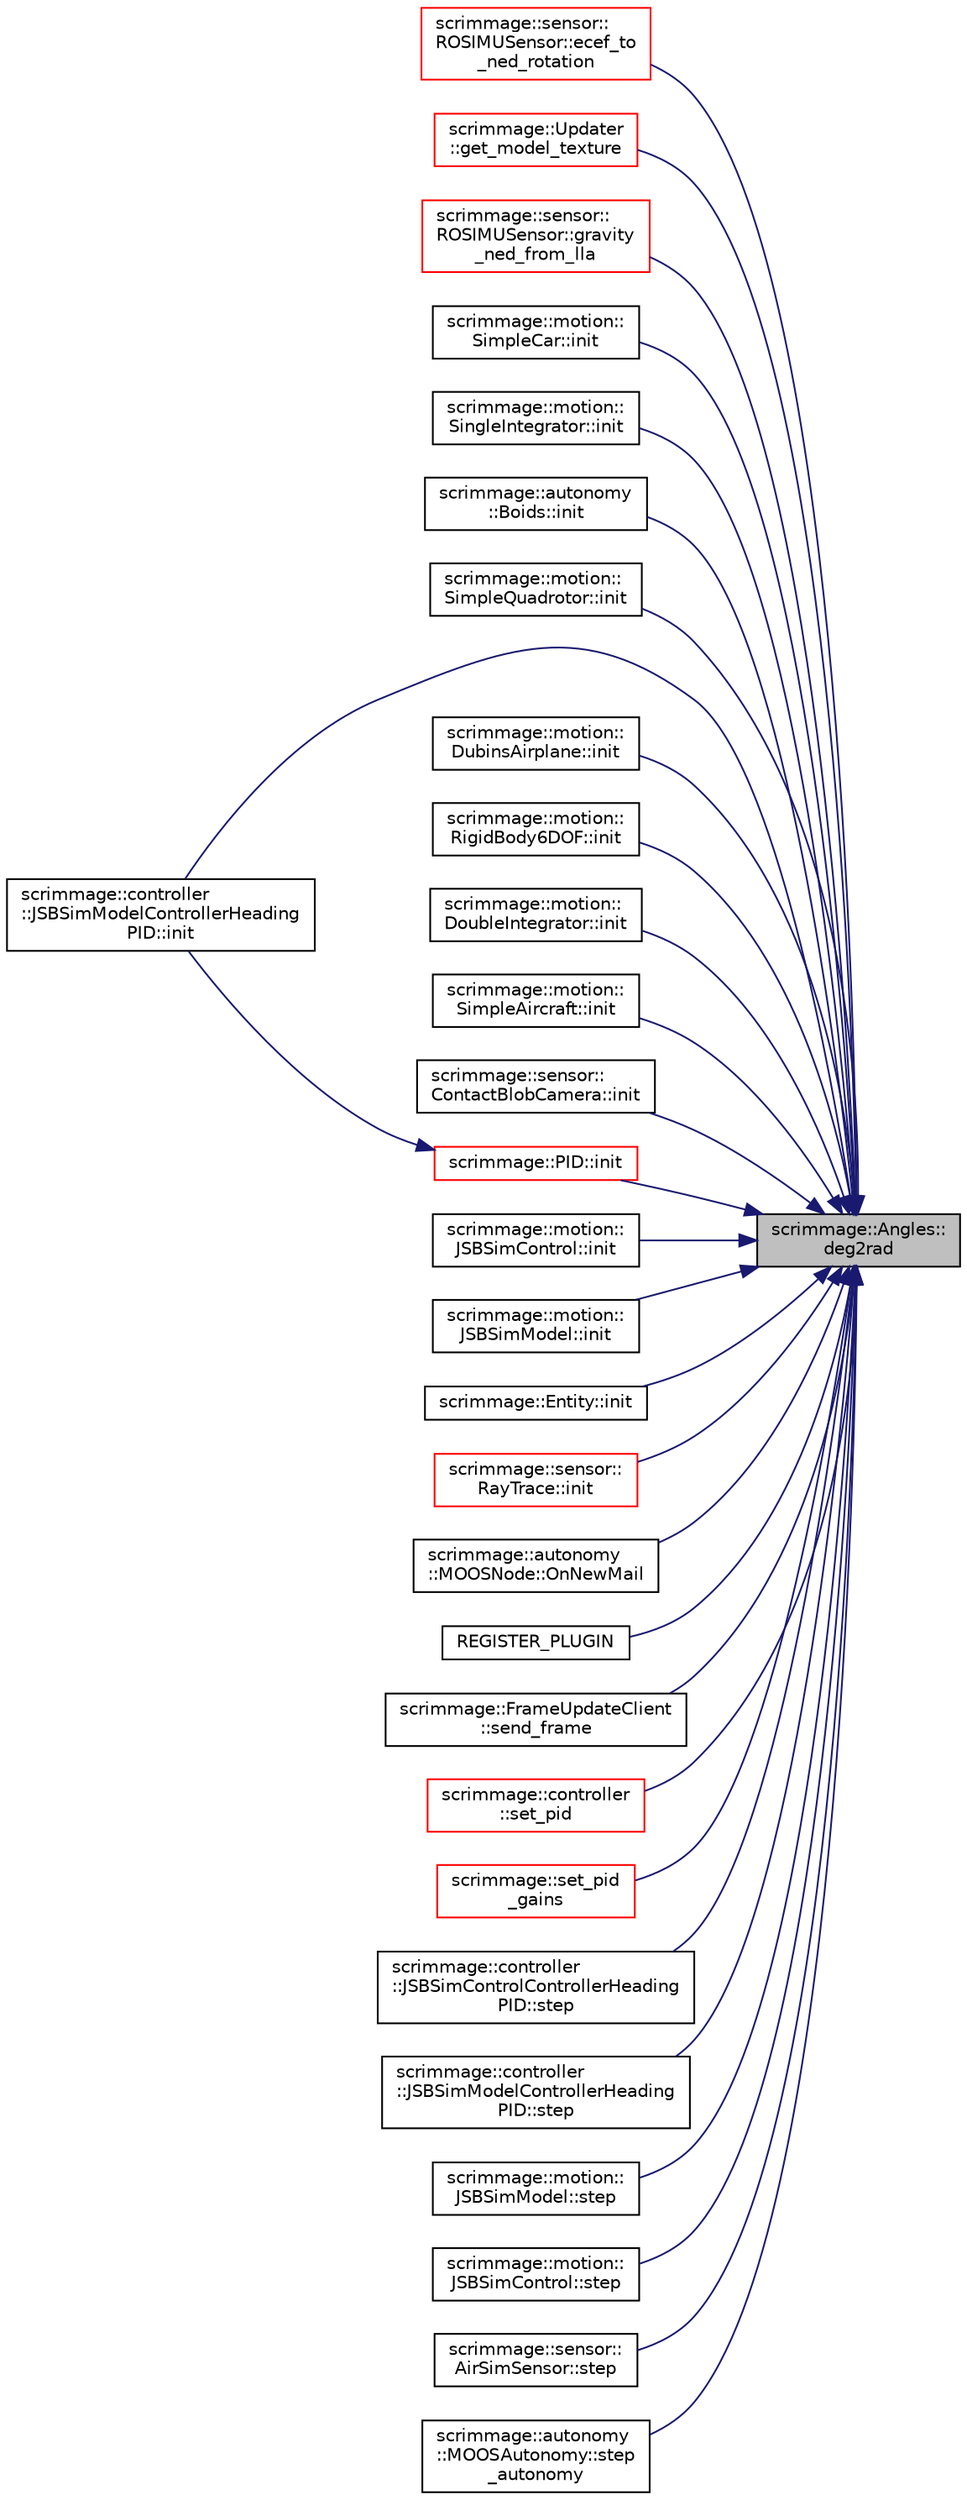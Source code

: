 digraph "scrimmage::Angles::deg2rad"
{
 // LATEX_PDF_SIZE
  edge [fontname="Helvetica",fontsize="10",labelfontname="Helvetica",labelfontsize="10"];
  node [fontname="Helvetica",fontsize="10",shape=record];
  rankdir="RL";
  Node1 [label="scrimmage::Angles::\ldeg2rad",height=0.2,width=0.4,color="black", fillcolor="grey75", style="filled", fontcolor="black",tooltip=" "];
  Node1 -> Node2 [dir="back",color="midnightblue",fontsize="10",style="solid",fontname="Helvetica"];
  Node2 [label="scrimmage::sensor::\lROSIMUSensor::ecef_to\l_ned_rotation",height=0.2,width=0.4,color="red", fillcolor="white", style="filled",URL="$classscrimmage_1_1sensor_1_1ROSIMUSensor.html#a20f98d4db2b2f08479ae795fcbad9b15",tooltip=" "];
  Node1 -> Node6 [dir="back",color="midnightblue",fontsize="10",style="solid",fontname="Helvetica"];
  Node6 [label="scrimmage::Updater\l::get_model_texture",height=0.2,width=0.4,color="red", fillcolor="white", style="filled",URL="$classscrimmage_1_1Updater.html#ab1f92a173b5bf65403dec94a57e7b17c",tooltip=" "];
  Node1 -> Node11 [dir="back",color="midnightblue",fontsize="10",style="solid",fontname="Helvetica"];
  Node11 [label="scrimmage::sensor::\lROSIMUSensor::gravity\l_ned_from_lla",height=0.2,width=0.4,color="red", fillcolor="white", style="filled",URL="$classscrimmage_1_1sensor_1_1ROSIMUSensor.html#ab1701d1da7f02862976bd2e7e6536627",tooltip=" "];
  Node1 -> Node12 [dir="back",color="midnightblue",fontsize="10",style="solid",fontname="Helvetica"];
  Node12 [label="scrimmage::motion::\lSimpleCar::init",height=0.2,width=0.4,color="black", fillcolor="white", style="filled",URL="$classscrimmage_1_1motion_1_1SimpleCar.html#a33244381585ecb831f3ebccfe4fd6c64",tooltip=" "];
  Node1 -> Node13 [dir="back",color="midnightblue",fontsize="10",style="solid",fontname="Helvetica"];
  Node13 [label="scrimmage::motion::\lSingleIntegrator::init",height=0.2,width=0.4,color="black", fillcolor="white", style="filled",URL="$classscrimmage_1_1motion_1_1SingleIntegrator.html#ad4c02581a5657a887cca367b40f29fcd",tooltip=" "];
  Node1 -> Node14 [dir="back",color="midnightblue",fontsize="10",style="solid",fontname="Helvetica"];
  Node14 [label="scrimmage::autonomy\l::Boids::init",height=0.2,width=0.4,color="black", fillcolor="white", style="filled",URL="$classscrimmage_1_1autonomy_1_1Boids.html#a3f9725e5e79ed5a54cb81d673b633a40",tooltip=" "];
  Node1 -> Node15 [dir="back",color="midnightblue",fontsize="10",style="solid",fontname="Helvetica"];
  Node15 [label="scrimmage::motion::\lSimpleQuadrotor::init",height=0.2,width=0.4,color="black", fillcolor="white", style="filled",URL="$classscrimmage_1_1motion_1_1SimpleQuadrotor.html#a46bdcdbd691701b0177d3e2d3884a515",tooltip=" "];
  Node1 -> Node16 [dir="back",color="midnightblue",fontsize="10",style="solid",fontname="Helvetica"];
  Node16 [label="scrimmage::controller\l::JSBSimModelControllerHeading\lPID::init",height=0.2,width=0.4,color="black", fillcolor="white", style="filled",URL="$classscrimmage_1_1controller_1_1JSBSimModelControllerHeadingPID.html#a8991c03b249a622aeeb525177b696e66",tooltip=" "];
  Node1 -> Node17 [dir="back",color="midnightblue",fontsize="10",style="solid",fontname="Helvetica"];
  Node17 [label="scrimmage::motion::\lDubinsAirplane::init",height=0.2,width=0.4,color="black", fillcolor="white", style="filled",URL="$classscrimmage_1_1motion_1_1DubinsAirplane.html#afb612d35ca9b22bbccad92da1719fdb0",tooltip=" "];
  Node1 -> Node18 [dir="back",color="midnightblue",fontsize="10",style="solid",fontname="Helvetica"];
  Node18 [label="scrimmage::motion::\lRigidBody6DOF::init",height=0.2,width=0.4,color="black", fillcolor="white", style="filled",URL="$classscrimmage_1_1motion_1_1RigidBody6DOF.html#ae813a8f4e98ffd378df9ca81c9588422",tooltip=" "];
  Node1 -> Node19 [dir="back",color="midnightblue",fontsize="10",style="solid",fontname="Helvetica"];
  Node19 [label="scrimmage::motion::\lDoubleIntegrator::init",height=0.2,width=0.4,color="black", fillcolor="white", style="filled",URL="$classscrimmage_1_1motion_1_1DoubleIntegrator.html#abc7be5e9b5dd4f4f38a7638382905b5e",tooltip=" "];
  Node1 -> Node20 [dir="back",color="midnightblue",fontsize="10",style="solid",fontname="Helvetica"];
  Node20 [label="scrimmage::motion::\lSimpleAircraft::init",height=0.2,width=0.4,color="black", fillcolor="white", style="filled",URL="$classscrimmage_1_1motion_1_1SimpleAircraft.html#a887f053465094c21e3052f1009f43e27",tooltip=" "];
  Node1 -> Node21 [dir="back",color="midnightblue",fontsize="10",style="solid",fontname="Helvetica"];
  Node21 [label="scrimmage::sensor::\lContactBlobCamera::init",height=0.2,width=0.4,color="black", fillcolor="white", style="filled",URL="$classscrimmage_1_1sensor_1_1ContactBlobCamera.html#a7cec9401d5151523ad5f4f26b22656ad",tooltip=" "];
  Node1 -> Node22 [dir="back",color="midnightblue",fontsize="10",style="solid",fontname="Helvetica"];
  Node22 [label="scrimmage::PID::init",height=0.2,width=0.4,color="red", fillcolor="white", style="filled",URL="$classscrimmage_1_1PID.html#af0dfdaf6faa01780bec02a2f1605ce0c",tooltip=" "];
  Node22 -> Node16 [dir="back",color="midnightblue",fontsize="10",style="solid",fontname="Helvetica"];
  Node1 -> Node26 [dir="back",color="midnightblue",fontsize="10",style="solid",fontname="Helvetica"];
  Node26 [label="scrimmage::motion::\lJSBSimControl::init",height=0.2,width=0.4,color="black", fillcolor="white", style="filled",URL="$classscrimmage_1_1motion_1_1JSBSimControl.html#a9681dcfcbad8347e1b0f6a1a13b5c91a",tooltip=" "];
  Node1 -> Node27 [dir="back",color="midnightblue",fontsize="10",style="solid",fontname="Helvetica"];
  Node27 [label="scrimmage::motion::\lJSBSimModel::init",height=0.2,width=0.4,color="black", fillcolor="white", style="filled",URL="$classscrimmage_1_1motion_1_1JSBSimModel.html#a7e5161fbcd93817ede1633003172e289",tooltip=" "];
  Node1 -> Node28 [dir="back",color="midnightblue",fontsize="10",style="solid",fontname="Helvetica"];
  Node28 [label="scrimmage::Entity::init",height=0.2,width=0.4,color="black", fillcolor="white", style="filled",URL="$classscrimmage_1_1Entity.html#a742d2d316cf07a741002e9303bf090ce",tooltip=" "];
  Node1 -> Node29 [dir="back",color="midnightblue",fontsize="10",style="solid",fontname="Helvetica"];
  Node29 [label="scrimmage::sensor::\lRayTrace::init",height=0.2,width=0.4,color="red", fillcolor="white", style="filled",URL="$classscrimmage_1_1sensor_1_1RayTrace.html#a0d4c5907e9d79f66cc48fadc1431247c",tooltip=" "];
  Node1 -> Node31 [dir="back",color="midnightblue",fontsize="10",style="solid",fontname="Helvetica"];
  Node31 [label="scrimmage::autonomy\l::MOOSNode::OnNewMail",height=0.2,width=0.4,color="black", fillcolor="white", style="filled",URL="$classscrimmage_1_1autonomy_1_1MOOSNode.html#a9d53818c75624fe3f3ee53e812dfacc7",tooltip=" "];
  Node1 -> Node32 [dir="back",color="midnightblue",fontsize="10",style="solid",fontname="Helvetica"];
  Node32 [label="REGISTER_PLUGIN",height=0.2,width=0.4,color="black", fillcolor="white", style="filled",URL="$ArduPilot_8cpp.html#aa26b41fb7b6c341c0408e5f8aa1836ee",tooltip=" "];
  Node1 -> Node33 [dir="back",color="midnightblue",fontsize="10",style="solid",fontname="Helvetica"];
  Node33 [label="scrimmage::FrameUpdateClient\l::send_frame",height=0.2,width=0.4,color="black", fillcolor="white", style="filled",URL="$classscrimmage_1_1FrameUpdateClient.html#a6421907bdd278309da3d14f25a3049aa",tooltip=" "];
  Node1 -> Node34 [dir="back",color="midnightblue",fontsize="10",style="solid",fontname="Helvetica"];
  Node34 [label="scrimmage::controller\l::set_pid",height=0.2,width=0.4,color="red", fillcolor="white", style="filled",URL="$namespacescrimmage_1_1controller.html#a5b7141b6d663554901650d6519554648",tooltip=" "];
  Node1 -> Node37 [dir="back",color="midnightblue",fontsize="10",style="solid",fontname="Helvetica"];
  Node37 [label="scrimmage::set_pid\l_gains",height=0.2,width=0.4,color="red", fillcolor="white", style="filled",URL="$namespacescrimmage.html#a2fa35a2c7a8826d63f0af21074149b6a",tooltip=" "];
  Node1 -> Node40 [dir="back",color="midnightblue",fontsize="10",style="solid",fontname="Helvetica"];
  Node40 [label="scrimmage::controller\l::JSBSimControlControllerHeading\lPID::step",height=0.2,width=0.4,color="black", fillcolor="white", style="filled",URL="$classscrimmage_1_1controller_1_1JSBSimControlControllerHeadingPID.html#a8111f6af651d500f112128d06bf2b0c5",tooltip=" "];
  Node1 -> Node41 [dir="back",color="midnightblue",fontsize="10",style="solid",fontname="Helvetica"];
  Node41 [label="scrimmage::controller\l::JSBSimModelControllerHeading\lPID::step",height=0.2,width=0.4,color="black", fillcolor="white", style="filled",URL="$classscrimmage_1_1controller_1_1JSBSimModelControllerHeadingPID.html#a70769acf07b591b4a86cf53d387622e4",tooltip=" "];
  Node1 -> Node42 [dir="back",color="midnightblue",fontsize="10",style="solid",fontname="Helvetica"];
  Node42 [label="scrimmage::motion::\lJSBSimModel::step",height=0.2,width=0.4,color="black", fillcolor="white", style="filled",URL="$classscrimmage_1_1motion_1_1JSBSimModel.html#aaec5e2e01ca96af4d8b800643545a0ea",tooltip=" "];
  Node1 -> Node43 [dir="back",color="midnightblue",fontsize="10",style="solid",fontname="Helvetica"];
  Node43 [label="scrimmage::motion::\lJSBSimControl::step",height=0.2,width=0.4,color="black", fillcolor="white", style="filled",URL="$classscrimmage_1_1motion_1_1JSBSimControl.html#a92a9eb114d1af3919df9b62193260a75",tooltip=" "];
  Node1 -> Node44 [dir="back",color="midnightblue",fontsize="10",style="solid",fontname="Helvetica"];
  Node44 [label="scrimmage::sensor::\lAirSimSensor::step",height=0.2,width=0.4,color="black", fillcolor="white", style="filled",URL="$classscrimmage_1_1sensor_1_1AirSimSensor.html#aa65e7303f2b2e489b2f5f8772616775f",tooltip=" "];
  Node1 -> Node45 [dir="back",color="midnightblue",fontsize="10",style="solid",fontname="Helvetica"];
  Node45 [label="scrimmage::autonomy\l::MOOSAutonomy::step\l_autonomy",height=0.2,width=0.4,color="black", fillcolor="white", style="filled",URL="$classscrimmage_1_1autonomy_1_1MOOSAutonomy.html#aa4b759ba734910f907fc5c6608e366e3",tooltip=" "];
}
